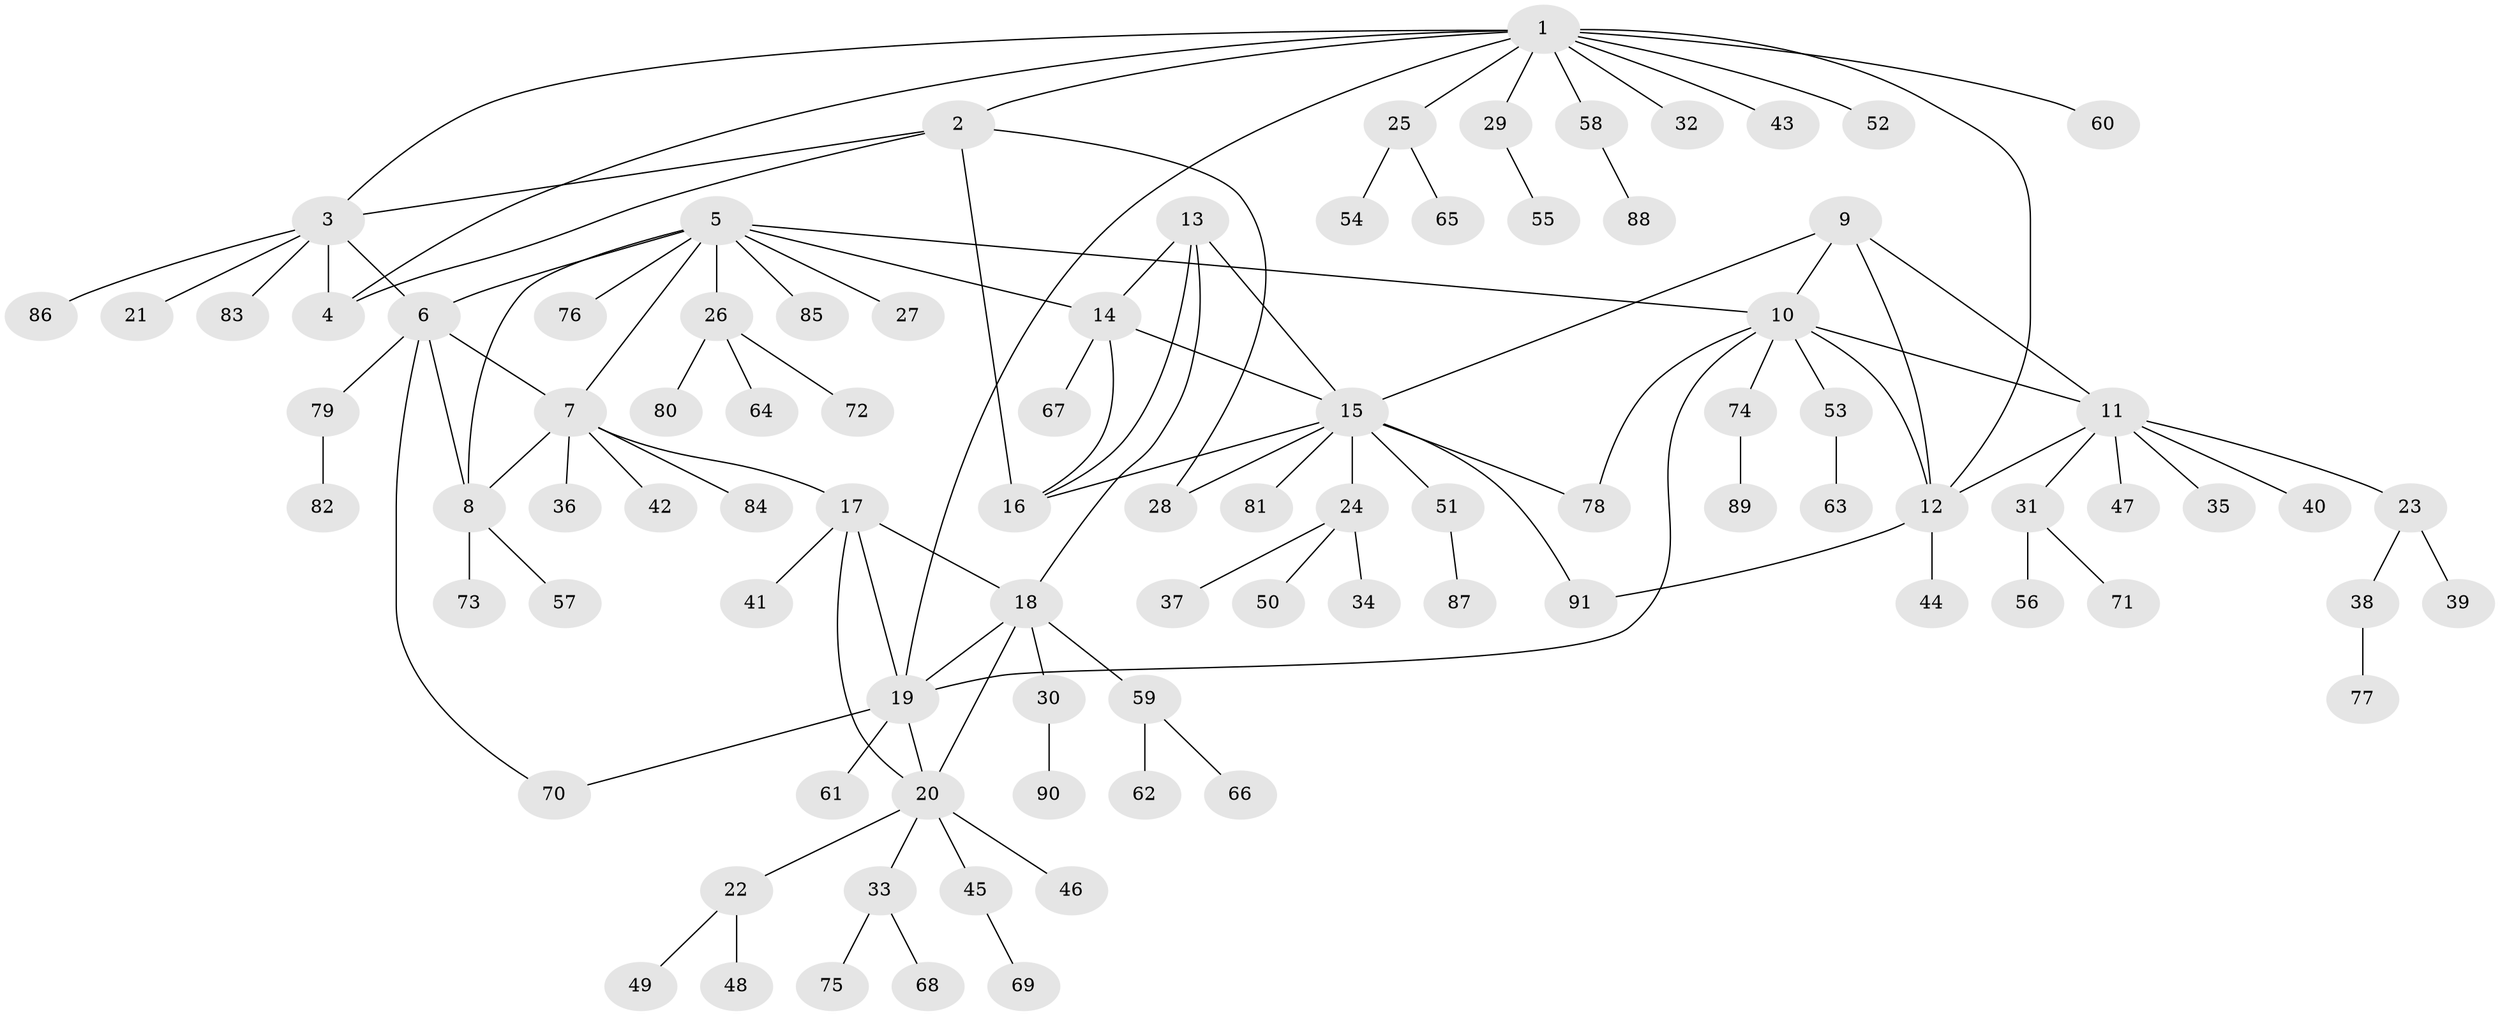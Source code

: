 // coarse degree distribution, {11: 0.014705882352941176, 4: 0.058823529411764705, 5: 0.014705882352941176, 10: 0.014705882352941176, 9: 0.014705882352941176, 3: 0.07352941176470588, 8: 0.04411764705882353, 12: 0.014705882352941176, 7: 0.014705882352941176, 2: 0.1323529411764706, 1: 0.6029411764705882}
// Generated by graph-tools (version 1.1) at 2025/24/03/03/25 07:24:17]
// undirected, 91 vertices, 115 edges
graph export_dot {
graph [start="1"]
  node [color=gray90,style=filled];
  1;
  2;
  3;
  4;
  5;
  6;
  7;
  8;
  9;
  10;
  11;
  12;
  13;
  14;
  15;
  16;
  17;
  18;
  19;
  20;
  21;
  22;
  23;
  24;
  25;
  26;
  27;
  28;
  29;
  30;
  31;
  32;
  33;
  34;
  35;
  36;
  37;
  38;
  39;
  40;
  41;
  42;
  43;
  44;
  45;
  46;
  47;
  48;
  49;
  50;
  51;
  52;
  53;
  54;
  55;
  56;
  57;
  58;
  59;
  60;
  61;
  62;
  63;
  64;
  65;
  66;
  67;
  68;
  69;
  70;
  71;
  72;
  73;
  74;
  75;
  76;
  77;
  78;
  79;
  80;
  81;
  82;
  83;
  84;
  85;
  86;
  87;
  88;
  89;
  90;
  91;
  1 -- 2;
  1 -- 3;
  1 -- 4;
  1 -- 12;
  1 -- 19;
  1 -- 25;
  1 -- 29;
  1 -- 32;
  1 -- 43;
  1 -- 52;
  1 -- 58;
  1 -- 60;
  2 -- 3;
  2 -- 4;
  2 -- 16;
  2 -- 28;
  3 -- 4;
  3 -- 6;
  3 -- 21;
  3 -- 83;
  3 -- 86;
  5 -- 6;
  5 -- 7;
  5 -- 8;
  5 -- 10;
  5 -- 14;
  5 -- 26;
  5 -- 27;
  5 -- 76;
  5 -- 85;
  6 -- 7;
  6 -- 8;
  6 -- 70;
  6 -- 79;
  7 -- 8;
  7 -- 17;
  7 -- 36;
  7 -- 42;
  7 -- 84;
  8 -- 57;
  8 -- 73;
  9 -- 10;
  9 -- 11;
  9 -- 12;
  9 -- 15;
  10 -- 11;
  10 -- 12;
  10 -- 19;
  10 -- 53;
  10 -- 74;
  10 -- 78;
  11 -- 12;
  11 -- 23;
  11 -- 31;
  11 -- 35;
  11 -- 40;
  11 -- 47;
  12 -- 44;
  12 -- 91;
  13 -- 14;
  13 -- 15;
  13 -- 16;
  13 -- 18;
  14 -- 15;
  14 -- 16;
  14 -- 67;
  15 -- 16;
  15 -- 24;
  15 -- 28;
  15 -- 51;
  15 -- 78;
  15 -- 81;
  15 -- 91;
  17 -- 18;
  17 -- 19;
  17 -- 20;
  17 -- 41;
  18 -- 19;
  18 -- 20;
  18 -- 30;
  18 -- 59;
  19 -- 20;
  19 -- 61;
  19 -- 70;
  20 -- 22;
  20 -- 33;
  20 -- 45;
  20 -- 46;
  22 -- 48;
  22 -- 49;
  23 -- 38;
  23 -- 39;
  24 -- 34;
  24 -- 37;
  24 -- 50;
  25 -- 54;
  25 -- 65;
  26 -- 64;
  26 -- 72;
  26 -- 80;
  29 -- 55;
  30 -- 90;
  31 -- 56;
  31 -- 71;
  33 -- 68;
  33 -- 75;
  38 -- 77;
  45 -- 69;
  51 -- 87;
  53 -- 63;
  58 -- 88;
  59 -- 62;
  59 -- 66;
  74 -- 89;
  79 -- 82;
}
